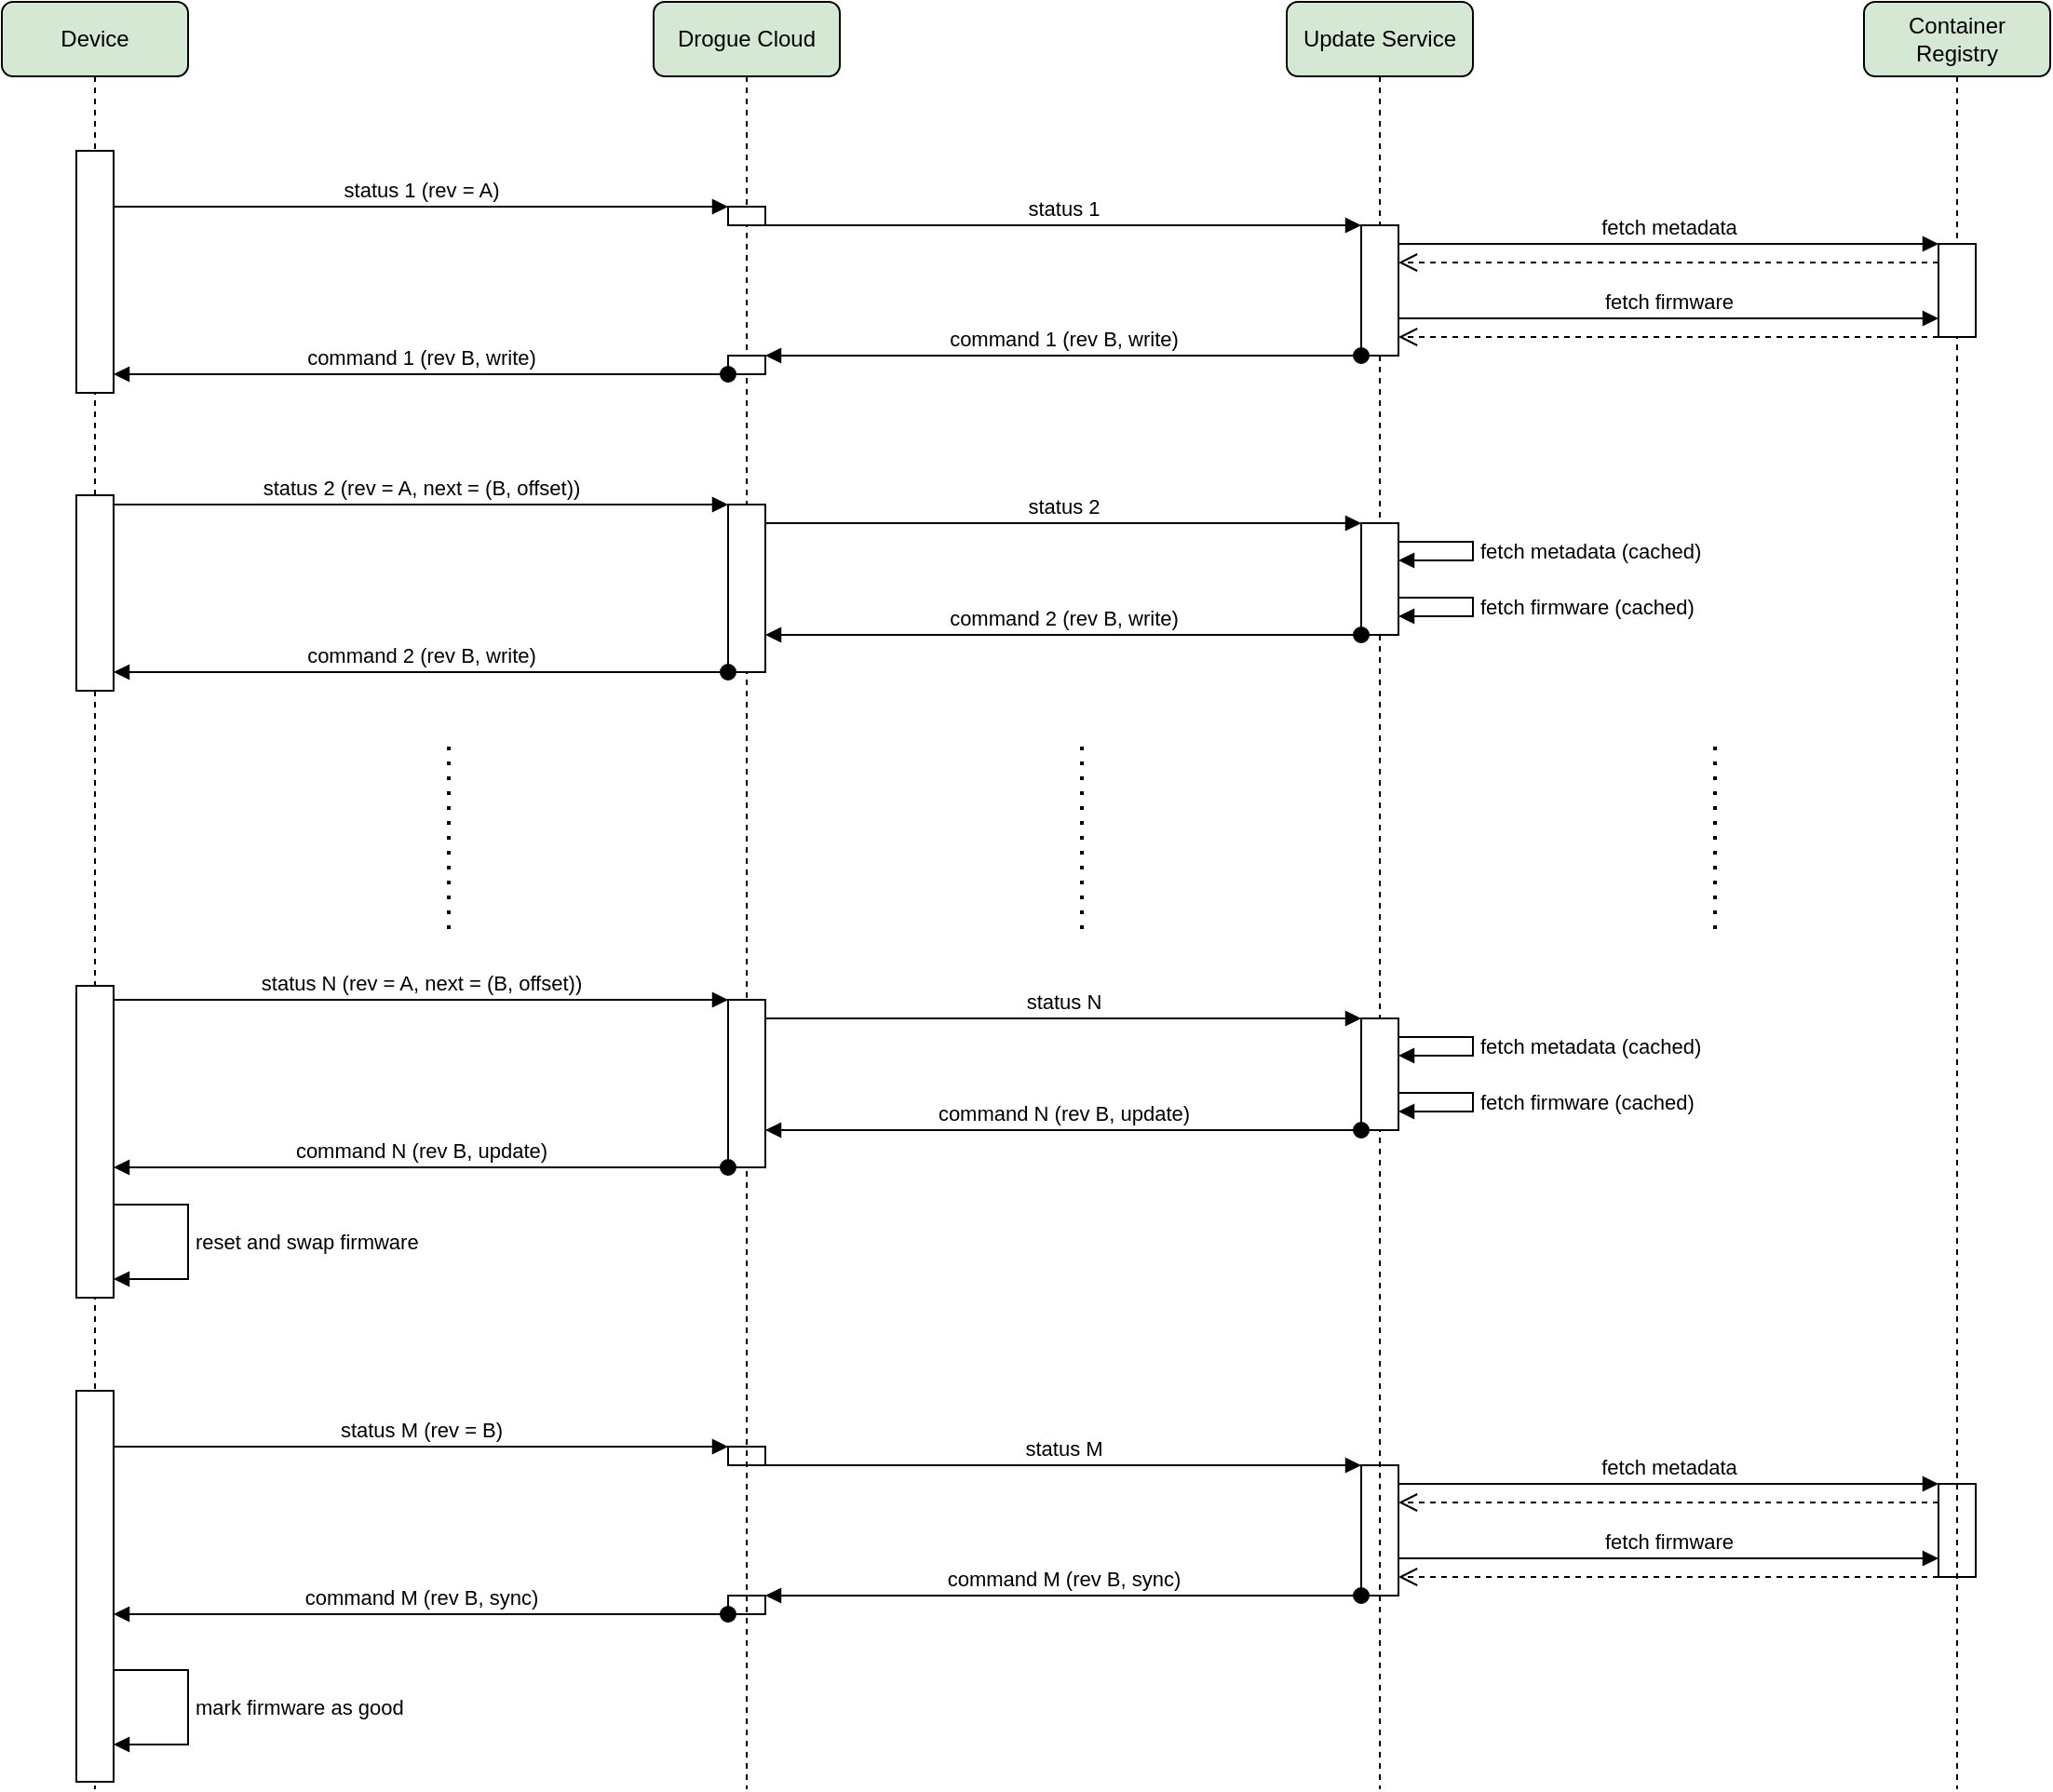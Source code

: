 <mxfile version="19.0.3" type="device"><diagram id="u-7qKKpwc5HTUExZtyNW" name="Page-1"><mxGraphModel dx="2171" dy="1298" grid="1" gridSize="10" guides="1" tooltips="1" connect="1" arrows="1" fold="1" page="1" pageScale="1" pageWidth="1100" pageHeight="850" math="0" shadow="0"><root><mxCell id="0"/><mxCell id="1" parent="0"/><mxCell id="ZeHwl3IaBXeHB9wtXt0J-2" value="Device" style="shape=umlLifeline;perimeter=lifelinePerimeter;whiteSpace=wrap;html=1;container=1;collapsible=0;recursiveResize=0;outlineConnect=0;fillColor=#d5e8d4;strokeColor=default;rounded=1;" parent="1" vertex="1"><mxGeometry width="100" height="960" as="geometry"/></mxCell><mxCell id="ZeHwl3IaBXeHB9wtXt0J-16" value="" style="html=1;points=[];perimeter=orthogonalPerimeter;" parent="ZeHwl3IaBXeHB9wtXt0J-2" vertex="1"><mxGeometry x="40" y="80" width="20" height="130" as="geometry"/></mxCell><mxCell id="ZeHwl3IaBXeHB9wtXt0J-26" value="" style="html=1;points=[];perimeter=orthogonalPerimeter;" parent="ZeHwl3IaBXeHB9wtXt0J-2" vertex="1"><mxGeometry x="40" y="265" width="20" height="105" as="geometry"/></mxCell><mxCell id="AAJyKa9hn_1kOk5sof5b-4" value="" style="html=1;points=[];perimeter=orthogonalPerimeter;" vertex="1" parent="ZeHwl3IaBXeHB9wtXt0J-2"><mxGeometry x="40" y="528.5" width="20" height="167.5" as="geometry"/></mxCell><mxCell id="AAJyKa9hn_1kOk5sof5b-18" value="reset and swap firmware" style="edgeStyle=orthogonalEdgeStyle;html=1;align=left;spacingLeft=2;endArrow=block;rounded=0;" edge="1" parent="ZeHwl3IaBXeHB9wtXt0J-2" source="AAJyKa9hn_1kOk5sof5b-4" target="AAJyKa9hn_1kOk5sof5b-4"><mxGeometry relative="1" as="geometry"><mxPoint x="760" y="566" as="sourcePoint"/><Array as="points"><mxPoint x="100" y="646"/><mxPoint x="100" y="686"/></Array><mxPoint x="760" y="576" as="targetPoint"/></mxGeometry></mxCell><mxCell id="AAJyKa9hn_1kOk5sof5b-19" value="" style="html=1;points=[];perimeter=orthogonalPerimeter;" vertex="1" parent="ZeHwl3IaBXeHB9wtXt0J-2"><mxGeometry x="40" y="746" width="20" height="210" as="geometry"/></mxCell><mxCell id="AAJyKa9hn_1kOk5sof5b-20" value="" style="html=1;points=[];perimeter=orthogonalPerimeter;" vertex="1" parent="ZeHwl3IaBXeHB9wtXt0J-2"><mxGeometry x="730" y="786" width="20" height="70" as="geometry"/></mxCell><mxCell id="AAJyKa9hn_1kOk5sof5b-21" value="" style="html=1;points=[];perimeter=orthogonalPerimeter;" vertex="1" parent="ZeHwl3IaBXeHB9wtXt0J-2"><mxGeometry x="1040" y="796" width="20" height="50" as="geometry"/></mxCell><mxCell id="AAJyKa9hn_1kOk5sof5b-22" value="" style="html=1;points=[];perimeter=orthogonalPerimeter;" vertex="1" parent="ZeHwl3IaBXeHB9wtXt0J-2"><mxGeometry x="390" y="776" width="20" height="10" as="geometry"/></mxCell><mxCell id="AAJyKa9hn_1kOk5sof5b-23" value="" style="html=1;points=[];perimeter=orthogonalPerimeter;" vertex="1" parent="ZeHwl3IaBXeHB9wtXt0J-2"><mxGeometry x="390" y="856" width="20" height="10" as="geometry"/></mxCell><mxCell id="AAJyKa9hn_1kOk5sof5b-24" value="status M (rev = B)" style="html=1;verticalAlign=bottom;endArrow=block;rounded=0;" edge="1" parent="ZeHwl3IaBXeHB9wtXt0J-2" source="AAJyKa9hn_1kOk5sof5b-19" target="AAJyKa9hn_1kOk5sof5b-22"><mxGeometry width="80" relative="1" as="geometry"><mxPoint x="480" y="1006" as="sourcePoint"/><mxPoint x="380" y="766" as="targetPoint"/><Array as="points"><mxPoint x="230" y="776"/></Array></mxGeometry></mxCell><mxCell id="AAJyKa9hn_1kOk5sof5b-25" value="status M" style="html=1;verticalAlign=bottom;endArrow=block;rounded=0;" edge="1" parent="ZeHwl3IaBXeHB9wtXt0J-2" source="AAJyKa9hn_1kOk5sof5b-22" target="AAJyKa9hn_1kOk5sof5b-20"><mxGeometry width="80" relative="1" as="geometry"><mxPoint x="180" y="766" as="sourcePoint"/><mxPoint x="340" y="766" as="targetPoint"/></mxGeometry></mxCell><mxCell id="AAJyKa9hn_1kOk5sof5b-26" value="fetch metadata" style="html=1;verticalAlign=bottom;endArrow=block;rounded=0;" edge="1" parent="ZeHwl3IaBXeHB9wtXt0J-2" source="AAJyKa9hn_1kOk5sof5b-20" target="AAJyKa9hn_1kOk5sof5b-21"><mxGeometry relative="1" as="geometry"><mxPoint x="660" y="1026" as="sourcePoint"/><Array as="points"><mxPoint x="790" y="796"/></Array></mxGeometry></mxCell><mxCell id="AAJyKa9hn_1kOk5sof5b-27" value="" style="html=1;verticalAlign=bottom;endArrow=open;dashed=1;endSize=8;rounded=0;" edge="1" parent="ZeHwl3IaBXeHB9wtXt0J-2" source="AAJyKa9hn_1kOk5sof5b-21" target="AAJyKa9hn_1kOk5sof5b-20"><mxGeometry relative="1" as="geometry"><mxPoint x="660" y="1102" as="targetPoint"/><Array as="points"><mxPoint x="920" y="806"/></Array></mxGeometry></mxCell><mxCell id="AAJyKa9hn_1kOk5sof5b-28" value="fetch firmware" style="html=1;verticalAlign=bottom;endArrow=block;rounded=0;" edge="1" parent="ZeHwl3IaBXeHB9wtXt0J-2" source="AAJyKa9hn_1kOk5sof5b-20" target="AAJyKa9hn_1kOk5sof5b-21"><mxGeometry relative="1" as="geometry"><mxPoint x="540" y="861" as="sourcePoint"/><mxPoint x="790" y="861" as="targetPoint"/><Array as="points"><mxPoint x="800" y="836"/></Array></mxGeometry></mxCell><mxCell id="AAJyKa9hn_1kOk5sof5b-29" value="command M (rev B, sync)" style="html=1;verticalAlign=bottom;startArrow=oval;startFill=1;endArrow=block;startSize=8;rounded=0;" edge="1" parent="ZeHwl3IaBXeHB9wtXt0J-2" source="AAJyKa9hn_1kOk5sof5b-20" target="AAJyKa9hn_1kOk5sof5b-23"><mxGeometry width="60" relative="1" as="geometry"><mxPoint x="490" y="1006" as="sourcePoint"/><mxPoint x="550" y="1006" as="targetPoint"/></mxGeometry></mxCell><mxCell id="AAJyKa9hn_1kOk5sof5b-30" value="" style="html=1;verticalAlign=bottom;endArrow=open;dashed=1;endSize=8;rounded=0;" edge="1" parent="ZeHwl3IaBXeHB9wtXt0J-2" source="AAJyKa9hn_1kOk5sof5b-21" target="AAJyKa9hn_1kOk5sof5b-20"><mxGeometry relative="1" as="geometry"><mxPoint x="540" y="856" as="targetPoint"/><mxPoint x="790" y="916" as="sourcePoint"/><Array as="points"><mxPoint x="800" y="846"/></Array></mxGeometry></mxCell><mxCell id="AAJyKa9hn_1kOk5sof5b-31" value="command M (rev B, sync)" style="html=1;verticalAlign=bottom;startArrow=oval;startFill=1;endArrow=block;startSize=8;rounded=0;" edge="1" parent="ZeHwl3IaBXeHB9wtXt0J-2" source="AAJyKa9hn_1kOk5sof5b-23" target="AAJyKa9hn_1kOk5sof5b-19"><mxGeometry width="60" relative="1" as="geometry"><mxPoint x="390.0" y="876" as="sourcePoint"/><mxPoint x="230" y="876" as="targetPoint"/><Array as="points"><mxPoint x="260" y="866"/></Array></mxGeometry></mxCell><mxCell id="ZeHwl3IaBXeHB9wtXt0J-3" value="Update Service" style="shape=umlLifeline;perimeter=lifelinePerimeter;whiteSpace=wrap;html=1;container=1;collapsible=0;recursiveResize=0;outlineConnect=0;rounded=1;fillColor=#d5e8d4;strokeColor=default;" parent="1" vertex="1"><mxGeometry x="690" width="100" height="960" as="geometry"/></mxCell><mxCell id="ZeHwl3IaBXeHB9wtXt0J-6" value="" style="html=1;points=[];perimeter=orthogonalPerimeter;" parent="ZeHwl3IaBXeHB9wtXt0J-3" vertex="1"><mxGeometry x="40" y="120" width="20" height="70" as="geometry"/></mxCell><mxCell id="ZeHwl3IaBXeHB9wtXt0J-42" value="" style="html=1;points=[];perimeter=orthogonalPerimeter;" parent="ZeHwl3IaBXeHB9wtXt0J-3" vertex="1"><mxGeometry x="40" y="280" width="20" height="60" as="geometry"/></mxCell><mxCell id="ZeHwl3IaBXeHB9wtXt0J-44" value="fetch metadata (cached)" style="edgeStyle=orthogonalEdgeStyle;html=1;align=left;spacingLeft=2;endArrow=block;rounded=0;" parent="ZeHwl3IaBXeHB9wtXt0J-3" source="ZeHwl3IaBXeHB9wtXt0J-42" target="ZeHwl3IaBXeHB9wtXt0J-42" edge="1"><mxGeometry relative="1" as="geometry"><mxPoint x="125" y="410" as="sourcePoint"/><Array as="points"><mxPoint x="100" y="290"/><mxPoint x="100" y="300"/></Array><mxPoint x="130" y="430" as="targetPoint"/></mxGeometry></mxCell><mxCell id="ZeHwl3IaBXeHB9wtXt0J-49" value="fetch firmware (cached)" style="edgeStyle=orthogonalEdgeStyle;html=1;align=left;spacingLeft=2;endArrow=block;rounded=0;" parent="ZeHwl3IaBXeHB9wtXt0J-3" edge="1"><mxGeometry relative="1" as="geometry"><mxPoint x="60" y="320" as="sourcePoint"/><Array as="points"><mxPoint x="100" y="320"/><mxPoint x="100" y="330"/></Array><mxPoint x="60" y="330" as="targetPoint"/></mxGeometry></mxCell><mxCell id="AAJyKa9hn_1kOk5sof5b-13" value="" style="html=1;points=[];perimeter=orthogonalPerimeter;" vertex="1" parent="ZeHwl3IaBXeHB9wtXt0J-3"><mxGeometry x="40" y="546" width="20" height="60" as="geometry"/></mxCell><mxCell id="AAJyKa9hn_1kOk5sof5b-14" value="fetch metadata (cached)" style="edgeStyle=orthogonalEdgeStyle;html=1;align=left;spacingLeft=2;endArrow=block;rounded=0;" edge="1" parent="ZeHwl3IaBXeHB9wtXt0J-3" source="AAJyKa9hn_1kOk5sof5b-13" target="AAJyKa9hn_1kOk5sof5b-13"><mxGeometry relative="1" as="geometry"><mxPoint x="-565" y="676" as="sourcePoint"/><Array as="points"><mxPoint x="100" y="556"/><mxPoint x="100" y="566"/></Array><mxPoint x="-560" y="696" as="targetPoint"/></mxGeometry></mxCell><mxCell id="AAJyKa9hn_1kOk5sof5b-15" value="fetch firmware (cached)" style="edgeStyle=orthogonalEdgeStyle;html=1;align=left;spacingLeft=2;endArrow=block;rounded=0;" edge="1" parent="ZeHwl3IaBXeHB9wtXt0J-3"><mxGeometry relative="1" as="geometry"><mxPoint x="60" y="586" as="sourcePoint"/><Array as="points"><mxPoint x="100" y="586"/><mxPoint x="100" y="596"/></Array><mxPoint x="60" y="596" as="targetPoint"/></mxGeometry></mxCell><mxCell id="ZeHwl3IaBXeHB9wtXt0J-5" value="Container Registry" style="shape=umlLifeline;perimeter=lifelinePerimeter;whiteSpace=wrap;html=1;container=1;collapsible=0;recursiveResize=0;outlineConnect=0;rounded=1;fillColor=#d5e8d4;strokeColor=default;" parent="1" vertex="1"><mxGeometry x="1000" width="100" height="960" as="geometry"/></mxCell><mxCell id="ZeHwl3IaBXeHB9wtXt0J-10" value="" style="html=1;points=[];perimeter=orthogonalPerimeter;" parent="ZeHwl3IaBXeHB9wtXt0J-5" vertex="1"><mxGeometry x="40" y="130" width="20" height="50" as="geometry"/></mxCell><mxCell id="ZeHwl3IaBXeHB9wtXt0J-13" value="Drogue Cloud" style="shape=umlLifeline;perimeter=lifelinePerimeter;whiteSpace=wrap;html=1;container=1;collapsible=0;recursiveResize=0;outlineConnect=0;rounded=1;fillColor=#d5e8d4;strokeColor=default;" parent="1" vertex="1"><mxGeometry x="350" width="100" height="960" as="geometry"/></mxCell><mxCell id="ZeHwl3IaBXeHB9wtXt0J-14" value="" style="html=1;points=[];perimeter=orthogonalPerimeter;" parent="ZeHwl3IaBXeHB9wtXt0J-13" vertex="1"><mxGeometry x="40" y="110" width="20" height="10" as="geometry"/></mxCell><mxCell id="ZeHwl3IaBXeHB9wtXt0J-24" value="" style="html=1;points=[];perimeter=orthogonalPerimeter;" parent="ZeHwl3IaBXeHB9wtXt0J-13" vertex="1"><mxGeometry x="40" y="190" width="20" height="10" as="geometry"/></mxCell><mxCell id="ZeHwl3IaBXeHB9wtXt0J-37" value="" style="html=1;points=[];perimeter=orthogonalPerimeter;" parent="ZeHwl3IaBXeHB9wtXt0J-13" vertex="1"><mxGeometry x="40" y="270" width="20" height="90" as="geometry"/></mxCell><mxCell id="AAJyKa9hn_1kOk5sof5b-6" value="" style="html=1;points=[];perimeter=orthogonalPerimeter;" vertex="1" parent="ZeHwl3IaBXeHB9wtXt0J-13"><mxGeometry x="40" y="536" width="20" height="90" as="geometry"/></mxCell><mxCell id="ZeHwl3IaBXeHB9wtXt0J-17" value="status 1 (rev = A)" style="html=1;verticalAlign=bottom;endArrow=block;rounded=0;" parent="1" source="ZeHwl3IaBXeHB9wtXt0J-16" target="ZeHwl3IaBXeHB9wtXt0J-14" edge="1"><mxGeometry width="80" relative="1" as="geometry"><mxPoint x="480" y="340" as="sourcePoint"/><mxPoint x="380" y="100" as="targetPoint"/><Array as="points"><mxPoint x="230" y="110"/></Array></mxGeometry></mxCell><mxCell id="ZeHwl3IaBXeHB9wtXt0J-18" value="status 1" style="html=1;verticalAlign=bottom;endArrow=block;rounded=0;" parent="1" source="ZeHwl3IaBXeHB9wtXt0J-14" target="ZeHwl3IaBXeHB9wtXt0J-6" edge="1"><mxGeometry width="80" relative="1" as="geometry"><mxPoint x="180" y="100" as="sourcePoint"/><mxPoint x="340" y="100" as="targetPoint"/></mxGeometry></mxCell><mxCell id="ZeHwl3IaBXeHB9wtXt0J-20" value="fetch metadata" style="html=1;verticalAlign=bottom;endArrow=block;rounded=0;" parent="1" source="ZeHwl3IaBXeHB9wtXt0J-6" target="ZeHwl3IaBXeHB9wtXt0J-10" edge="1"><mxGeometry relative="1" as="geometry"><mxPoint x="660" y="360" as="sourcePoint"/><Array as="points"><mxPoint x="790" y="130"/></Array></mxGeometry></mxCell><mxCell id="ZeHwl3IaBXeHB9wtXt0J-21" value="" style="html=1;verticalAlign=bottom;endArrow=open;dashed=1;endSize=8;rounded=0;" parent="1" source="ZeHwl3IaBXeHB9wtXt0J-10" target="ZeHwl3IaBXeHB9wtXt0J-6" edge="1"><mxGeometry relative="1" as="geometry"><mxPoint x="660" y="436" as="targetPoint"/><Array as="points"><mxPoint x="920" y="140"/></Array></mxGeometry></mxCell><mxCell id="ZeHwl3IaBXeHB9wtXt0J-22" value="fetch firmware" style="html=1;verticalAlign=bottom;endArrow=block;rounded=0;" parent="1" source="ZeHwl3IaBXeHB9wtXt0J-6" target="ZeHwl3IaBXeHB9wtXt0J-10" edge="1"><mxGeometry relative="1" as="geometry"><mxPoint x="540" y="195" as="sourcePoint"/><mxPoint x="790" y="195" as="targetPoint"/><Array as="points"><mxPoint x="800" y="170"/></Array></mxGeometry></mxCell><mxCell id="ZeHwl3IaBXeHB9wtXt0J-25" value="command 1 (rev B, write)" style="html=1;verticalAlign=bottom;startArrow=oval;startFill=1;endArrow=block;startSize=8;rounded=0;" parent="1" source="ZeHwl3IaBXeHB9wtXt0J-6" target="ZeHwl3IaBXeHB9wtXt0J-24" edge="1"><mxGeometry width="60" relative="1" as="geometry"><mxPoint x="490" y="340" as="sourcePoint"/><mxPoint x="550" y="340" as="targetPoint"/></mxGeometry></mxCell><mxCell id="ZeHwl3IaBXeHB9wtXt0J-27" value="status 2 (rev = A, next = (B, offset))" style="html=1;verticalAlign=bottom;endArrow=block;rounded=0;" parent="1" source="ZeHwl3IaBXeHB9wtXt0J-26" edge="1" target="ZeHwl3IaBXeHB9wtXt0J-37"><mxGeometry width="80" relative="1" as="geometry"><mxPoint x="180" y="100" as="sourcePoint"/><mxPoint x="330" y="270" as="targetPoint"/><Array as="points"><mxPoint x="250" y="270"/><mxPoint x="290" y="270"/></Array></mxGeometry></mxCell><mxCell id="ZeHwl3IaBXeHB9wtXt0J-29" value="command 2 (rev B, write)" style="html=1;verticalAlign=bottom;startArrow=oval;startFill=1;endArrow=block;startSize=8;rounded=0;" parent="1" source="ZeHwl3IaBXeHB9wtXt0J-37" target="ZeHwl3IaBXeHB9wtXt0J-26" edge="1"><mxGeometry width="60" relative="1" as="geometry"><mxPoint x="330" y="300" as="sourcePoint"/><mxPoint x="360" y="240" as="targetPoint"/><Array as="points"><mxPoint x="200" y="360"/></Array></mxGeometry></mxCell><mxCell id="ZeHwl3IaBXeHB9wtXt0J-40" value="status 2" style="html=1;verticalAlign=bottom;endArrow=block;rounded=0;" parent="1" source="ZeHwl3IaBXeHB9wtXt0J-37" target="ZeHwl3IaBXeHB9wtXt0J-42" edge="1"><mxGeometry width="80" relative="1" as="geometry"><mxPoint x="360" y="130" as="sourcePoint"/><mxPoint x="510" y="375" as="targetPoint"/><Array as="points"><mxPoint x="430" y="280"/></Array></mxGeometry></mxCell><mxCell id="ZeHwl3IaBXeHB9wtXt0J-41" value="" style="html=1;verticalAlign=bottom;endArrow=open;dashed=1;endSize=8;rounded=0;" parent="1" source="ZeHwl3IaBXeHB9wtXt0J-10" target="ZeHwl3IaBXeHB9wtXt0J-6" edge="1"><mxGeometry relative="1" as="geometry"><mxPoint x="540" y="190" as="targetPoint"/><mxPoint x="790" y="250" as="sourcePoint"/><Array as="points"><mxPoint x="800" y="180"/></Array></mxGeometry></mxCell><mxCell id="ZeHwl3IaBXeHB9wtXt0J-50" value="command 2 (rev B, write)" style="html=1;verticalAlign=bottom;startArrow=oval;startFill=1;endArrow=block;startSize=8;rounded=0;" parent="1" edge="1" target="ZeHwl3IaBXeHB9wtXt0J-37" source="ZeHwl3IaBXeHB9wtXt0J-42"><mxGeometry width="60" relative="1" as="geometry"><mxPoint x="710" y="380" as="sourcePoint"/><mxPoint x="550" y="380" as="targetPoint"/><Array as="points"><mxPoint x="470" y="340"/></Array></mxGeometry></mxCell><mxCell id="AAJyKa9hn_1kOk5sof5b-3" value="command 1 (rev B, write)" style="html=1;verticalAlign=bottom;startArrow=oval;startFill=1;endArrow=block;startSize=8;rounded=0;" edge="1" parent="1" source="ZeHwl3IaBXeHB9wtXt0J-24" target="ZeHwl3IaBXeHB9wtXt0J-16"><mxGeometry width="60" relative="1" as="geometry"><mxPoint x="390.0" y="210" as="sourcePoint"/><mxPoint x="230" y="210" as="targetPoint"/><Array as="points"><mxPoint x="260" y="200"/></Array></mxGeometry></mxCell><mxCell id="AAJyKa9hn_1kOk5sof5b-5" value="" style="endArrow=none;dashed=1;html=1;dashPattern=1 3;strokeWidth=2;rounded=0;" edge="1" parent="1"><mxGeometry width="50" height="50" relative="1" as="geometry"><mxPoint x="240" y="400" as="sourcePoint"/><mxPoint x="240" y="500" as="targetPoint"/></mxGeometry></mxCell><mxCell id="AAJyKa9hn_1kOk5sof5b-7" value="status N (rev = A, next = (B, offset))" style="html=1;verticalAlign=bottom;endArrow=block;rounded=0;" edge="1" parent="1"><mxGeometry width="80" relative="1" as="geometry"><mxPoint x="60" y="536" as="sourcePoint"/><mxPoint x="390" y="536" as="targetPoint"/><Array as="points"><mxPoint x="250" y="536"/><mxPoint x="290" y="536"/></Array></mxGeometry></mxCell><mxCell id="AAJyKa9hn_1kOk5sof5b-9" value="status N" style="html=1;verticalAlign=bottom;endArrow=block;rounded=0;" edge="1" parent="1"><mxGeometry width="80" relative="1" as="geometry"><mxPoint x="410" y="546" as="sourcePoint"/><mxPoint x="730" y="546" as="targetPoint"/><Array as="points"><mxPoint x="430" y="546"/></Array></mxGeometry></mxCell><mxCell id="AAJyKa9hn_1kOk5sof5b-16" value="command N (rev B, update)" style="html=1;verticalAlign=bottom;startArrow=oval;startFill=1;endArrow=block;startSize=8;rounded=0;" edge="1" parent="1" source="AAJyKa9hn_1kOk5sof5b-13" target="AAJyKa9hn_1kOk5sof5b-6"><mxGeometry width="60" relative="1" as="geometry"><mxPoint x="740" y="416" as="sourcePoint"/><mxPoint x="420" y="416" as="targetPoint"/><Array as="points"><mxPoint x="470" y="606"/></Array></mxGeometry></mxCell><mxCell id="AAJyKa9hn_1kOk5sof5b-17" value="command N (rev B, update)" style="html=1;verticalAlign=bottom;startArrow=oval;startFill=1;endArrow=block;startSize=8;rounded=0;" edge="1" parent="1" source="AAJyKa9hn_1kOk5sof5b-6" target="AAJyKa9hn_1kOk5sof5b-4"><mxGeometry width="60" relative="1" as="geometry"><mxPoint x="400" y="436" as="sourcePoint"/><mxPoint x="70" y="436" as="targetPoint"/><Array as="points"><mxPoint x="220" y="626"/></Array></mxGeometry></mxCell><mxCell id="AAJyKa9hn_1kOk5sof5b-32" value="mark firmware as good" style="edgeStyle=orthogonalEdgeStyle;html=1;align=left;spacingLeft=2;endArrow=block;rounded=0;" edge="1" parent="1"><mxGeometry relative="1" as="geometry"><mxPoint x="60" y="896" as="sourcePoint"/><Array as="points"><mxPoint x="100" y="896"/><mxPoint x="100" y="936"/></Array><mxPoint x="60" y="936" as="targetPoint"/></mxGeometry></mxCell><mxCell id="AAJyKa9hn_1kOk5sof5b-33" value="" style="endArrow=none;dashed=1;html=1;dashPattern=1 3;strokeWidth=2;rounded=0;" edge="1" parent="1"><mxGeometry width="50" height="50" relative="1" as="geometry"><mxPoint x="580" y="400" as="sourcePoint"/><mxPoint x="580" y="500" as="targetPoint"/></mxGeometry></mxCell><mxCell id="AAJyKa9hn_1kOk5sof5b-34" value="" style="endArrow=none;dashed=1;html=1;dashPattern=1 3;strokeWidth=2;rounded=0;" edge="1" parent="1"><mxGeometry width="50" height="50" relative="1" as="geometry"><mxPoint x="920" y="400" as="sourcePoint"/><mxPoint x="920" y="500" as="targetPoint"/></mxGeometry></mxCell></root></mxGraphModel></diagram></mxfile>